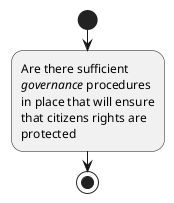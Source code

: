 @startuml
skinparam shadowing false
skinparam foregroundColor #EEEEEE

start

:Are there sufficient
//governance// procedures
in place that will ensure
that citizens rights are
protected;


stop



@enduml